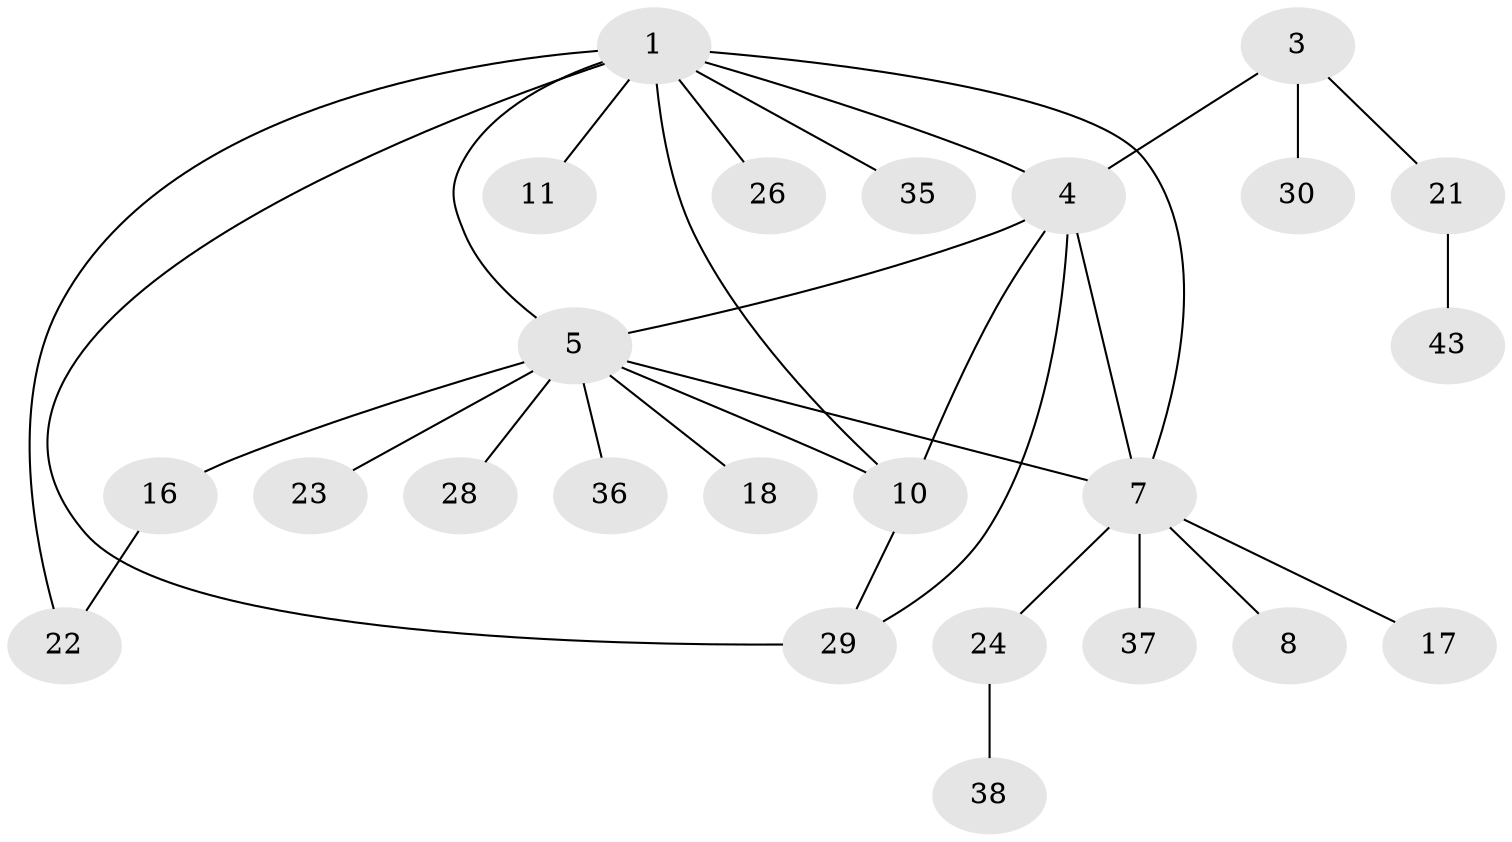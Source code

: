 // original degree distribution, {3: 0.10204081632653061, 7: 0.08163265306122448, 4: 0.04081632653061224, 10: 0.02040816326530612, 1: 0.46938775510204084, 6: 0.02040816326530612, 2: 0.2653061224489796}
// Generated by graph-tools (version 1.1) at 2025/19/03/04/25 18:19:36]
// undirected, 24 vertices, 31 edges
graph export_dot {
graph [start="1"]
  node [color=gray90,style=filled];
  1 [super="+2+13"];
  3;
  4;
  5 [super="+12+6+33+9"];
  7 [super="+15+27+14+32"];
  8;
  10 [super="+31+39+48+42"];
  11 [super="+40"];
  16;
  17;
  18;
  21;
  22;
  23;
  24;
  26;
  28;
  29 [super="+46"];
  30;
  35;
  36 [super="+41"];
  37;
  38;
  43 [super="+49"];
  1 -- 4;
  1 -- 5;
  1 -- 22;
  1 -- 7;
  1 -- 10;
  1 -- 11;
  1 -- 29;
  1 -- 26;
  1 -- 35;
  3 -- 4;
  3 -- 21;
  3 -- 30;
  4 -- 5 [weight=2];
  4 -- 7;
  4 -- 29;
  4 -- 10;
  5 -- 23;
  5 -- 18;
  5 -- 36;
  5 -- 7 [weight=2];
  5 -- 16;
  5 -- 10;
  5 -- 28;
  7 -- 8;
  7 -- 24;
  7 -- 17;
  7 -- 37;
  10 -- 29;
  16 -- 22;
  21 -- 43;
  24 -- 38;
}
